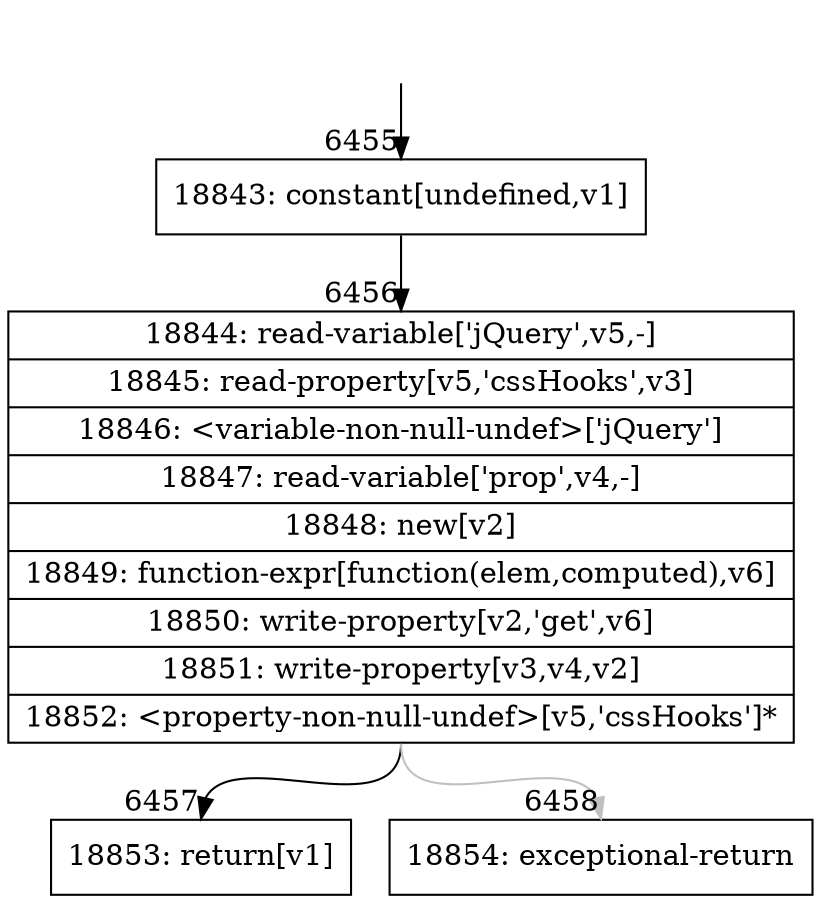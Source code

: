 digraph {
rankdir="TD"
BB_entry417[shape=none,label=""];
BB_entry417 -> BB6455 [tailport=s, headport=n, headlabel="    6455"]
BB6455 [shape=record label="{18843: constant[undefined,v1]}" ] 
BB6455 -> BB6456 [tailport=s, headport=n, headlabel="      6456"]
BB6456 [shape=record label="{18844: read-variable['jQuery',v5,-]|18845: read-property[v5,'cssHooks',v3]|18846: \<variable-non-null-undef\>['jQuery']|18847: read-variable['prop',v4,-]|18848: new[v2]|18849: function-expr[function(elem,computed),v6]|18850: write-property[v2,'get',v6]|18851: write-property[v3,v4,v2]|18852: \<property-non-null-undef\>[v5,'cssHooks']*}" ] 
BB6456 -> BB6457 [tailport=s, headport=n, headlabel="      6457"]
BB6456 -> BB6458 [tailport=s, headport=n, color=gray, headlabel="      6458"]
BB6457 [shape=record label="{18853: return[v1]}" ] 
BB6458 [shape=record label="{18854: exceptional-return}" ] 
}
